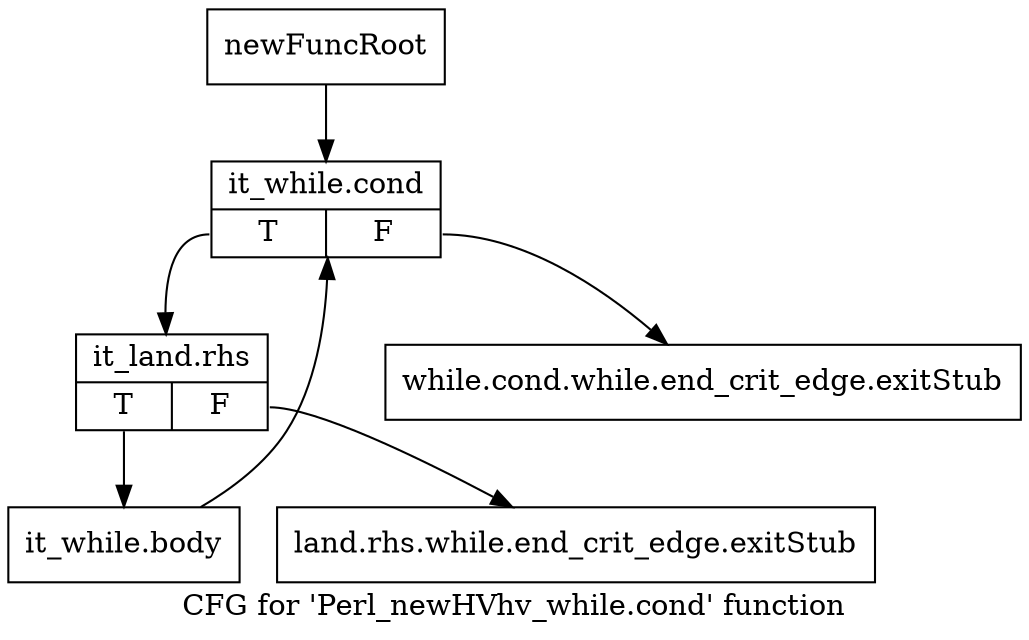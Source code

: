 digraph "CFG for 'Perl_newHVhv_while.cond' function" {
	label="CFG for 'Perl_newHVhv_while.cond' function";

	Node0x4b8a200 [shape=record,label="{newFuncRoot}"];
	Node0x4b8a200 -> Node0x4b8a770;
	Node0x4b8a6d0 [shape=record,label="{while.cond.while.end_crit_edge.exitStub}"];
	Node0x4b8a720 [shape=record,label="{land.rhs.while.end_crit_edge.exitStub}"];
	Node0x4b8a770 [shape=record,label="{it_while.cond|{<s0>T|<s1>F}}"];
	Node0x4b8a770:s0 -> Node0x4b8a7c0;
	Node0x4b8a770:s1 -> Node0x4b8a6d0;
	Node0x4b8a7c0 [shape=record,label="{it_land.rhs|{<s0>T|<s1>F}}"];
	Node0x4b8a7c0:s0 -> Node0x4b8a810;
	Node0x4b8a7c0:s1 -> Node0x4b8a720;
	Node0x4b8a810 [shape=record,label="{it_while.body}"];
	Node0x4b8a810 -> Node0x4b8a770;
}
